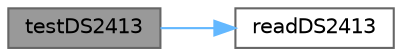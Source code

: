 digraph "testDS2413"
{
 // LATEX_PDF_SIZE
  bgcolor="transparent";
  edge [fontname=Helvetica,fontsize=10,labelfontname=Helvetica,labelfontsize=10];
  node [fontname=Helvetica,fontsize=10,shape=box,height=0.2,width=0.4];
  rankdir="LR";
  Node1 [label="testDS2413",height=0.2,width=0.4,color="gray40", fillcolor="grey60", style="filled", fontcolor="black",tooltip=" "];
  Node1 -> Node2 [color="steelblue1",style="solid"];
  Node2 [label="readDS2413",height=0.2,width=0.4,color="grey40", fillcolor="white", style="filled",URL="$1wire__chip__io_8h.html#ae06e28103688bff04370bd65ceb6ab5d",tooltip=" "];
}
